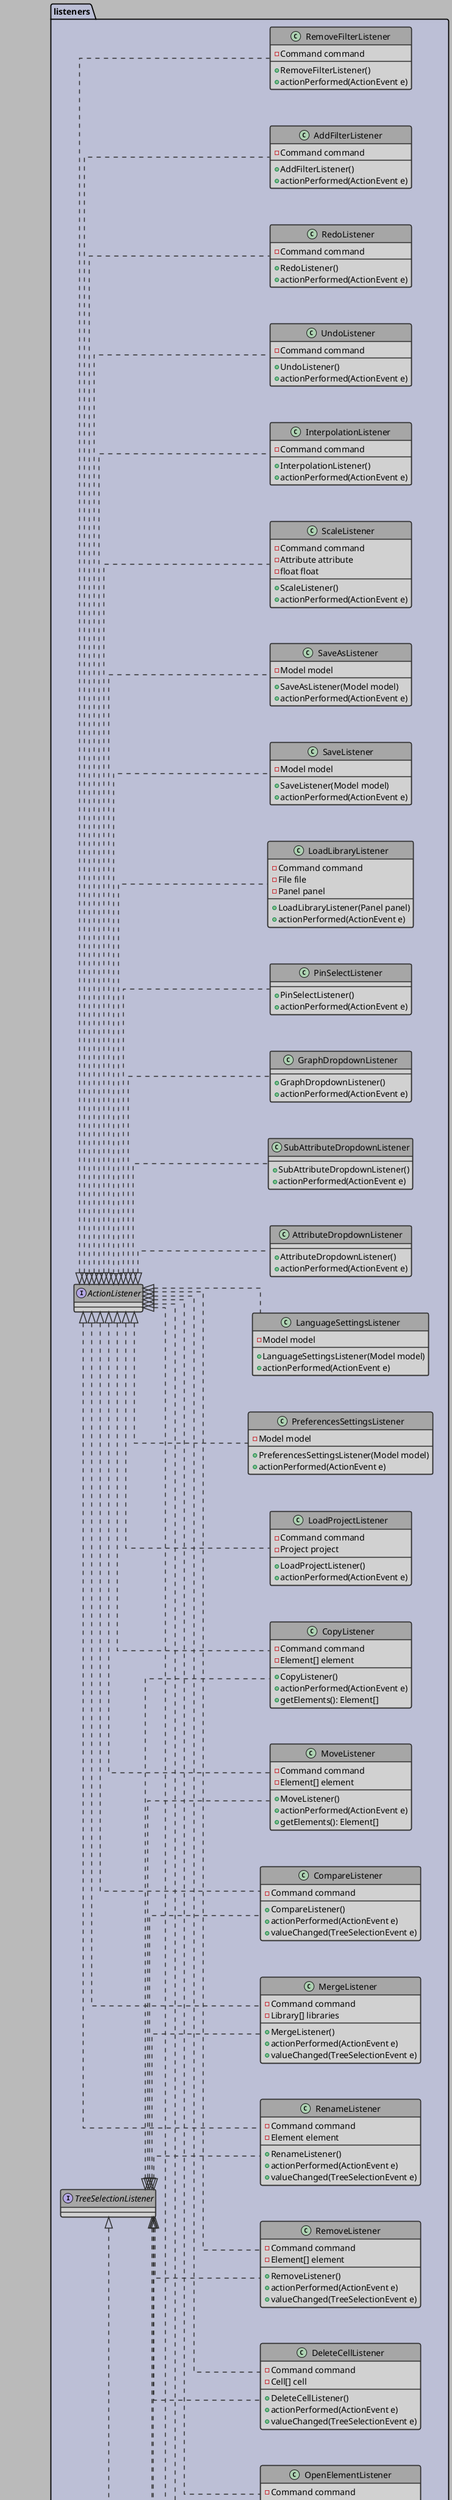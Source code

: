 @startuml
left to right direction

'Style Settings
skinparam {
    Linetype ortho
    BackgroundColor #bababa
    Shadowing false
    Nodesep 60
    Ranksep 50
    
}
skinparam Arrow {
    Color #2e2e2e
    Thickness 1.5
}
skinparam CircledCharacter {
    Radius 8
    FontSize 10
}
skinparam class {
    BackgroundColor #d1d1d1
    BorderColor #2e2e2e
    BorderThickness 1.5
    HeaderBackgroundColor #a6a6a6
}
skinparam package {
    BackgroundColor #bcbfd6
    BorderThickness 1.8
}
skinparam Note {
    BackgroundColor #297547
    BorderColor #171a17
    FontColor #e8e8e8
}

!startsub DIAGRAM
together {
    /'class Main{
        +{static} main(String[] args): void
    }'/

    class EventManager{
        -MainWindow view
        -Model model
        -Map<Event, EventListener> events
        -List<IObserver> handlers
        +EventManager(MainWindow view, Model model)
        +initListeners()
        +getListeners(): Map<Event, EventListener>
        +subscribeHandlers()
        +removeListener(EventListener listener)
        +removeHandler(IObserver handler)
        +notifyHandlers(Model model, List<Filter> filters)
        
    }

    enum Event{
    LOAD
    OPEN
    DELETE
    REMOVE
    SAVE
    SAVEAS
    SELECT
    EDIT
    RENAME
    MERGE
    COPY
    MOVE
    PASTE
    REDO
    UNDO
    SCALE
    COMPARE
    INTERPOLATE
    ADDFILTER
    REMOVEFILTER
    LOADPROJECT
    SCSETTINGS
    PRSETTINGS
    LASETTINGS
    ATTRDROPDOWN
    GRAPHDROPDOWN
    SUBATTRDROPDOWN
    PIN
    STATISTICS
    }
    
     
    
    class DataUpdateHandler implements IObserver{
        -Outliner outliner
        -List<Element> elements
        +UpdateHandler(Outliner outliner)
        +update(List<Library> libraries)

    }

    class SettingsUpdateHandler implements IObserver{
        -Panel panel
        +SettingsUpdateHandler(Panel panel)
        +update(Settings settings)

    }


    class FilterUpdateHandler implements IObserver{
        -Panel panel
        +FilterUpdateHandler(Panel panel)
        +update(List<Filter> filters)
    }

    class InterpolationHandler implements IObserver{
        -Panel panel
        +InterpolationHandler(Panel panel)
        +update(Interpolation interpolation)
    }

    

        
    
}

package listeners{

        class LoadLibraryListener implements ActionListener{
            -Command command
            -File file
            -Panel panel
            +LoadLibraryListener(Panel panel)
            +actionPerformed(ActionEvent e)
            
        }
        
        class OpenElementListener implements ActionListener, TreeSelectionListener{
            -Command command
            -Element element
            +OpenElementListener()
            +actionPerformed(ActionEvent e)
            +valueChanged(TreeSelectionEvent e)
        }

        class DeleteCellListener implements ActionListener, TreeSelectionListener{
            -Command command
            -Cell[] cell
            +DeleteCellListener()
            +actionPerformed(ActionEvent e)
            +valueChanged(TreeSelectionEvent e)
        }

        class RemoveListener implements ActionListener, TreeSelectionListener{
            -Command command
            -Element[] element
            +RemoveListener()
            +actionPerformed(ActionEvent e)
            +valueChanged(TreeSelectionEvent e)
        }

        class SelectListener implements TreeSelectionListener{
            -Outliner outliner
            -Command command
            -Element[] element
            +SelectListener(Outliner outliner)
            +valueChanged(TreeSelectionEvent e)
        }

        class RenameListener implements ActionListener, TreeSelectionListener{
            -Command command
            -Element element
            +RenameListener()
            +actionPerformed(ActionEvent e)
            +valueChanged(TreeSelectionEvent e)
        }

        class EditListener implements ActionListener, DocumentListener{
            -Command command
            -String newText
            -Element element
            +EditListener()
            +actionPerformed(ActionEvent e)
            +changedUpdate(DocumentEvent e)
        }

        class SaveListener implements ActionListener{
            -Model model
            +SaveListener(Model model)
            +actionPerformed(ActionEvent e)
        }

        class SaveAsListener implements ActionListener{
            -Model model
            +SaveAsListener(Model model)
            +actionPerformed(ActionEvent e)
        }

        class MergeListener implements ActionListener, TreeSelectionListener{
            -Command command
            -Library[] libraries
            +MergeListener()
            +actionPerformed(ActionEvent e)
            +valueChanged(TreeSelectionEvent e)
        }

        class ScaleListener implements ActionListener{
            -Command command
            -Attribute attribute
            -float float
            +ScaleListener()
            +actionPerformed(ActionEvent e)
            
        }

        class InterpolationListener implements ActionListener{
            -Command command
            +InterpolationListener()
            +actionPerformed(ActionEvent e)
        }

        class UndoListener implements ActionListener{
            -Command command
            +UndoListener()
            +actionPerformed(ActionEvent e)
        }

        class RedoListener implements ActionListener{
            -Command command
            +RedoListener()
            +actionPerformed(ActionEvent e)
        }

        class CompareListener implements ActionListener, TreeSelectionListener{
            -Command command
            +CompareListener()
            +actionPerformed(ActionEvent e)
            +valueChanged(TreeSelectionEvent e)
        }

        class MoveListener implements ActionListener, TreeSelectionListener{
            -Command command
            -Element[] element
            +MoveListener()
            +actionPerformed(ActionEvent e)
            +getElements(): Element[]
        } 

        class CopyListener implements ActionListener, TreeSelectionListener{
            -Command command
            -Element[] element
            +CopyListener()
            +actionPerformed(ActionEvent e)
            +getElements(): Element[]
        }

        class PasteListener implements ActionListener, TreeSelectionListener{
            -Command command
            -EventListener moveListener
            -EventListener copyListener
            -Library targetLibrary
            +PasteListener()
            +actionPerformed(ActionEvent e)
        }

        class AddFilterListener implements ActionListener{
            -Command command
            +AddFilterListener()
            +actionPerformed(ActionEvent e)
        }

         class RemoveFilterListener implements ActionListener{
            -Command command
            +RemoveFilterListener()
            +actionPerformed(ActionEvent e)
        }

        
        class LoadProjectListener implements ActionListener{
            -Command command 
            -Project project
            +LoadProjectListener()
            +actionPerformed(ActionEvent e)
        }

        

        class StatisticsListener implements ItemListener{
            +StatisticsListener()
            +itemStateChanged(ItemEvent e)
        }

        class ShortcutSettingsListener implements KeyListener{
            -Shortcut shorcuts
            +ShortcutSettingsListener(Shortcuts shortcuts)
            +actionPerformed(ActionEvent e)
        }

        class PreferencesSettingsListener implements ActionListener{
            -Model model
            +PreferencesSettingsListener(Model model)
            +actionPerformed(ActionEvent e)

        }

        class LanguageSettingsListener implements ActionListener{
            -Model model
            +LanguageSettingsListener(Model model)
            +actionPerformed(ActionEvent e)
        }


        class AttributeDropdownListener implements ActionListener{
            +AttributeDropdownListener()
            +actionPerformed(ActionEvent e)
        }

        class SubAttributeDropdownListener implements ActionListener{
            +SubAttributeDropdownListener()
            +actionPerformed(ActionEvent e)
        }

        class GraphDropdownListener implements ActionListener{
            +GraphDropdownListener()
            +actionPerformed(ActionEvent e)
        }

        class PinSelectListener implements ActionListener{
            +PinSelectListener()
            +actionPerformed(ActionEvent e)
        }

        
        /'class TabListener implements ActionListener{
            -
            
            +TabListener(, )
            +actionPerformed(ActionEvent e)
        }
        '/


}
!endsub
@enduml
